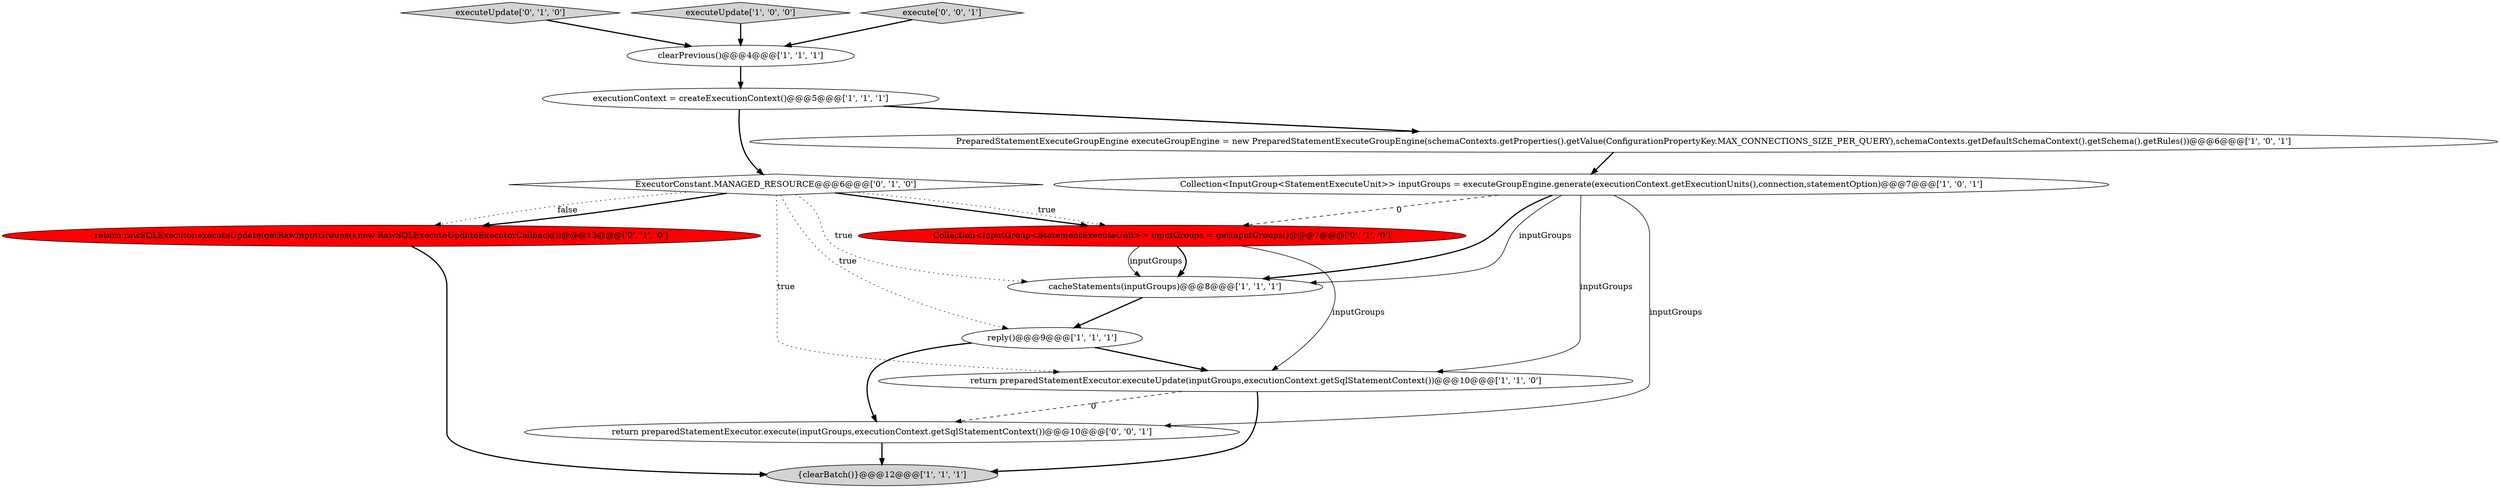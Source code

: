 digraph {
12 [style = filled, label = "executeUpdate['0', '1', '0']", fillcolor = lightgray, shape = diamond image = "AAA0AAABBB2BBB"];
1 [style = filled, label = "Collection<InputGroup<StatementExecuteUnit>> inputGroups = executeGroupEngine.generate(executionContext.getExecutionUnits(),connection,statementOption)@@@7@@@['1', '0', '1']", fillcolor = white, shape = ellipse image = "AAA0AAABBB1BBB"];
14 [style = filled, label = "return preparedStatementExecutor.execute(inputGroups,executionContext.getSqlStatementContext())@@@10@@@['0', '0', '1']", fillcolor = white, shape = ellipse image = "AAA0AAABBB3BBB"];
2 [style = filled, label = "executionContext = createExecutionContext()@@@5@@@['1', '1', '1']", fillcolor = white, shape = ellipse image = "AAA0AAABBB1BBB"];
3 [style = filled, label = "return preparedStatementExecutor.executeUpdate(inputGroups,executionContext.getSqlStatementContext())@@@10@@@['1', '1', '0']", fillcolor = white, shape = ellipse image = "AAA0AAABBB1BBB"];
8 [style = filled, label = "PreparedStatementExecuteGroupEngine executeGroupEngine = new PreparedStatementExecuteGroupEngine(schemaContexts.getProperties().getValue(ConfigurationPropertyKey.MAX_CONNECTIONS_SIZE_PER_QUERY),schemaContexts.getDefaultSchemaContext().getSchema().getRules())@@@6@@@['1', '0', '1']", fillcolor = white, shape = ellipse image = "AAA0AAABBB1BBB"];
11 [style = filled, label = "Collection<InputGroup<StatementExecuteUnit>> inputGroups = getInputGroups()@@@7@@@['0', '1', '0']", fillcolor = red, shape = ellipse image = "AAA1AAABBB2BBB"];
6 [style = filled, label = "reply()@@@9@@@['1', '1', '1']", fillcolor = white, shape = ellipse image = "AAA0AAABBB1BBB"];
4 [style = filled, label = "clearPrevious()@@@4@@@['1', '1', '1']", fillcolor = white, shape = ellipse image = "AAA0AAABBB1BBB"];
0 [style = filled, label = "cacheStatements(inputGroups)@@@8@@@['1', '1', '1']", fillcolor = white, shape = ellipse image = "AAA0AAABBB1BBB"];
7 [style = filled, label = "{clearBatch()}@@@12@@@['1', '1', '1']", fillcolor = lightgray, shape = ellipse image = "AAA0AAABBB1BBB"];
5 [style = filled, label = "executeUpdate['1', '0', '0']", fillcolor = lightgray, shape = diamond image = "AAA0AAABBB1BBB"];
9 [style = filled, label = "ExecutorConstant.MANAGED_RESOURCE@@@6@@@['0', '1', '0']", fillcolor = white, shape = diamond image = "AAA0AAABBB2BBB"];
13 [style = filled, label = "execute['0', '0', '1']", fillcolor = lightgray, shape = diamond image = "AAA0AAABBB3BBB"];
10 [style = filled, label = "return rawSQLExecutor.executeUpdate(getRawInputGroups(),new RawSQLExecuteUpdateExecutorCallback())@@@13@@@['0', '1', '0']", fillcolor = red, shape = ellipse image = "AAA1AAABBB2BBB"];
6->3 [style = bold, label=""];
1->3 [style = solid, label="inputGroups"];
9->0 [style = dotted, label="true"];
9->11 [style = bold, label=""];
1->0 [style = solid, label="inputGroups"];
0->6 [style = bold, label=""];
9->11 [style = dotted, label="true"];
4->2 [style = bold, label=""];
1->0 [style = bold, label=""];
2->9 [style = bold, label=""];
9->10 [style = bold, label=""];
9->6 [style = dotted, label="true"];
10->7 [style = bold, label=""];
11->3 [style = solid, label="inputGroups"];
14->7 [style = bold, label=""];
6->14 [style = bold, label=""];
8->1 [style = bold, label=""];
11->0 [style = bold, label=""];
12->4 [style = bold, label=""];
3->7 [style = bold, label=""];
1->11 [style = dashed, label="0"];
5->4 [style = bold, label=""];
3->14 [style = dashed, label="0"];
9->10 [style = dotted, label="false"];
11->0 [style = solid, label="inputGroups"];
9->3 [style = dotted, label="true"];
1->14 [style = solid, label="inputGroups"];
2->8 [style = bold, label=""];
13->4 [style = bold, label=""];
}
